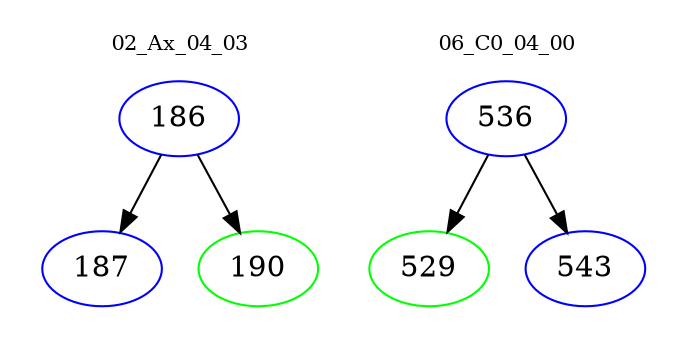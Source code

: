 digraph{
subgraph cluster_0 {
color = white
label = "02_Ax_04_03";
fontsize=10;
T0_186 [label="186", color="blue"]
T0_186 -> T0_187 [color="black"]
T0_187 [label="187", color="blue"]
T0_186 -> T0_190 [color="black"]
T0_190 [label="190", color="green"]
}
subgraph cluster_1 {
color = white
label = "06_C0_04_00";
fontsize=10;
T1_536 [label="536", color="blue"]
T1_536 -> T1_529 [color="black"]
T1_529 [label="529", color="green"]
T1_536 -> T1_543 [color="black"]
T1_543 [label="543", color="blue"]
}
}

